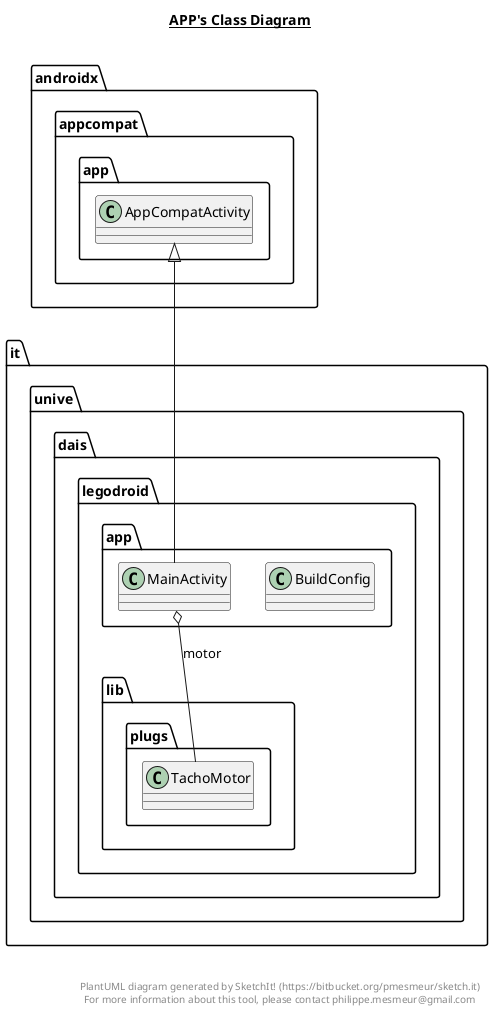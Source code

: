 @startuml

title __APP's Class Diagram__\n

  namespace it.unive.dais.legodroid.app {
    class it.unive.dais.legodroid.app.BuildConfig {
    }
  }
  

  namespace it.unive.dais.legodroid.app {
    class it.unive.dais.legodroid.app.MainActivity {
    }
  }
  

  it.unive.dais.legodroid.app.MainActivity -up-|> androidx.appcompat.app.AppCompatActivity
  it.unive.dais.legodroid.app.MainActivity o-- it.unive.dais.legodroid.lib.plugs.TachoMotor : motor


right footer


PlantUML diagram generated by SketchIt! (https://bitbucket.org/pmesmeur/sketch.it)
For more information about this tool, please contact philippe.mesmeur@gmail.com
endfooter

@enduml
